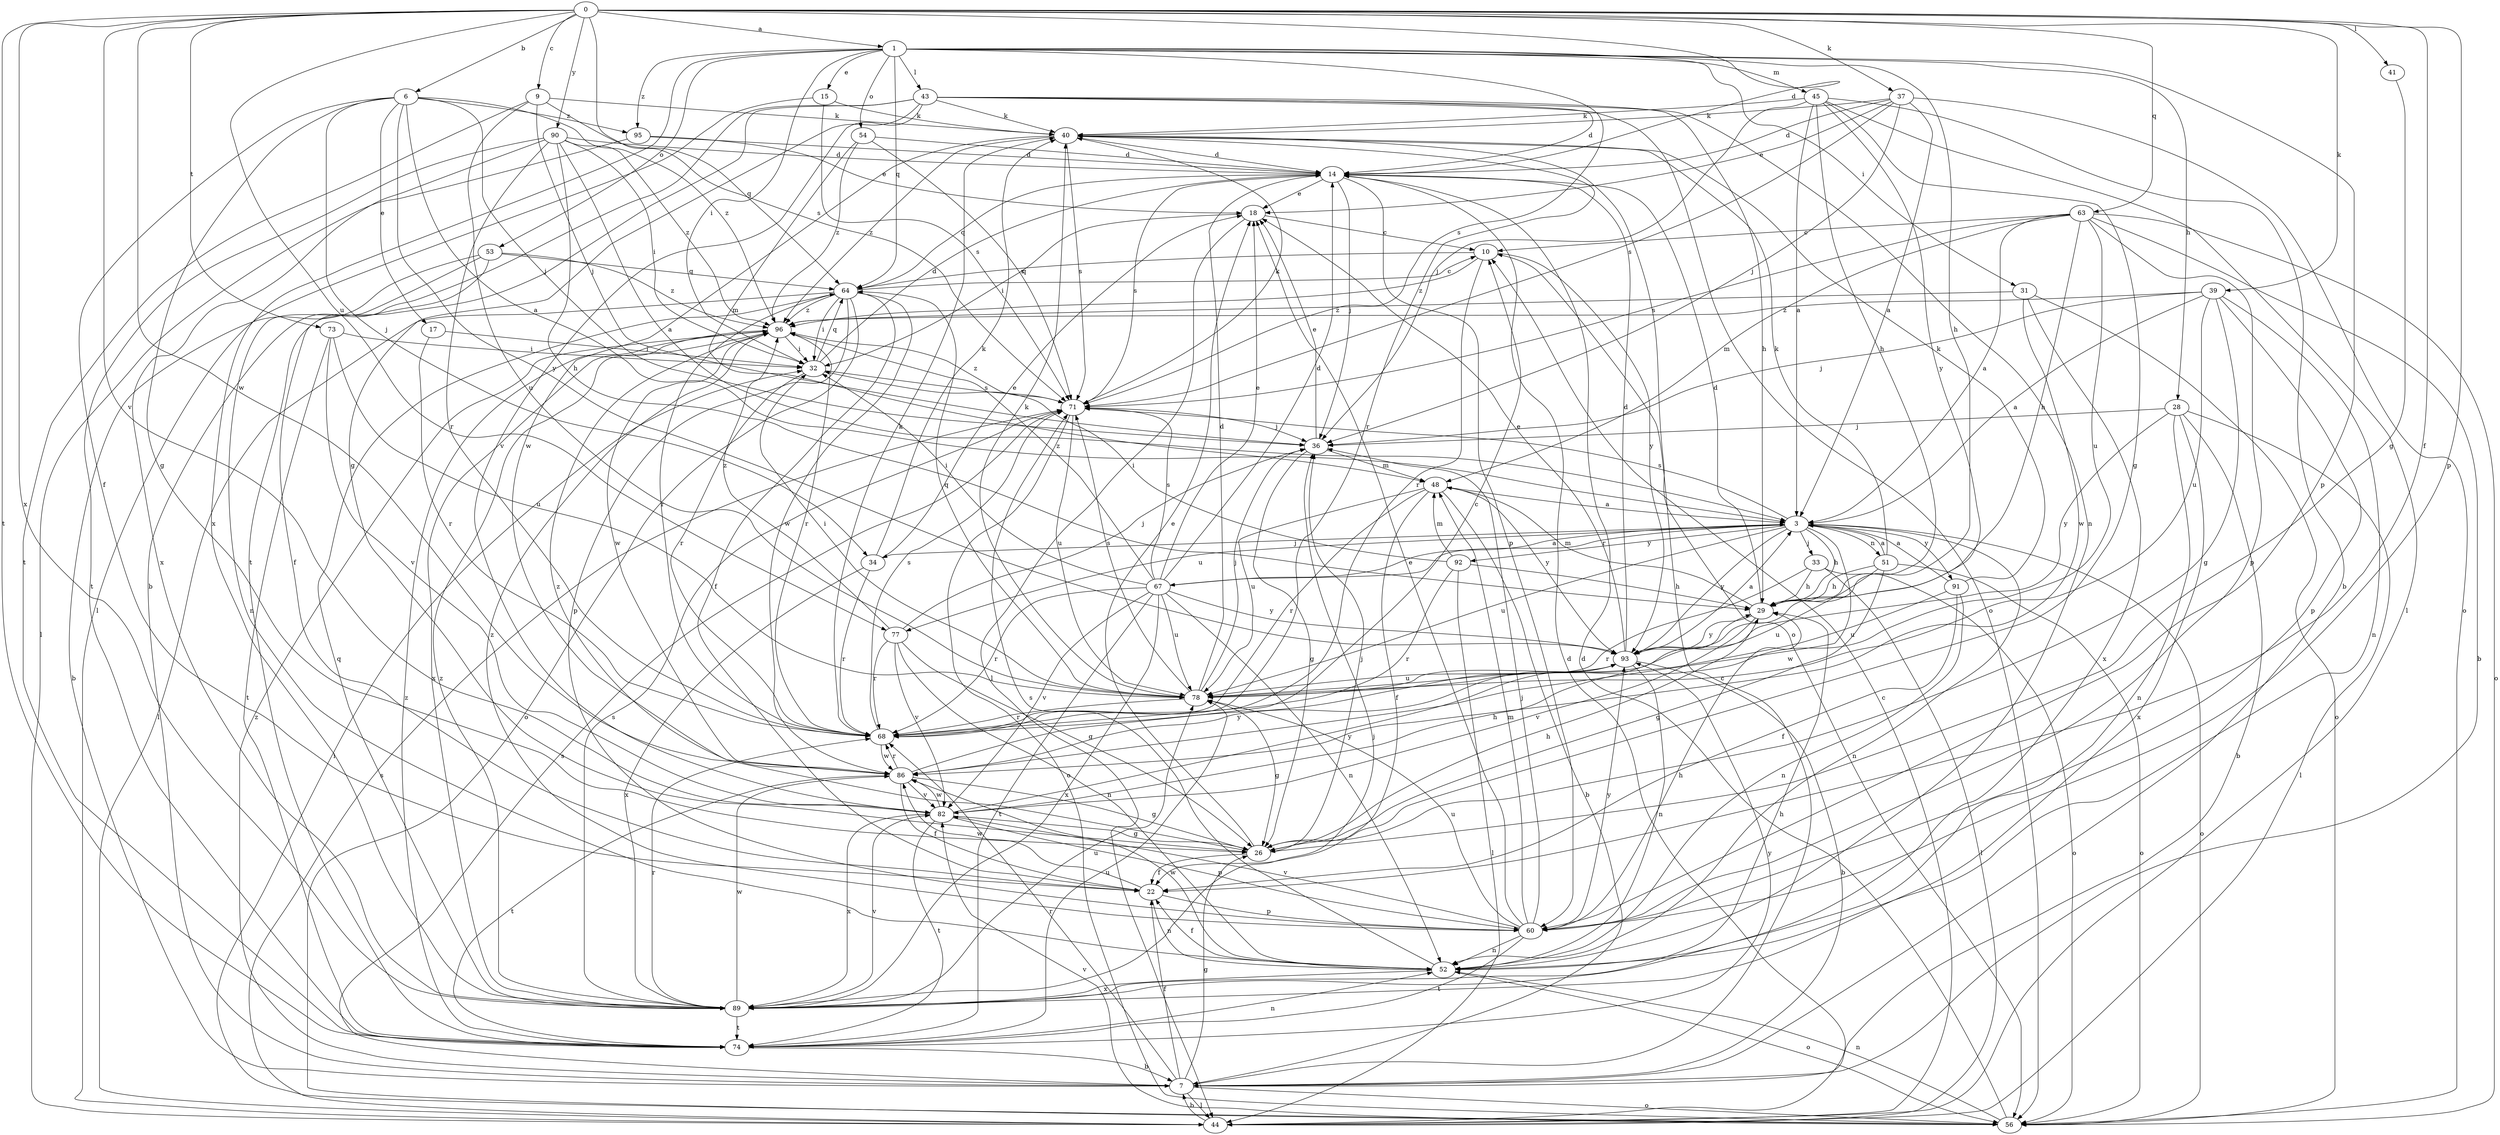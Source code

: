 strict digraph  {
0;
1;
3;
6;
7;
9;
10;
14;
15;
17;
18;
22;
26;
28;
29;
31;
32;
33;
34;
36;
37;
39;
40;
41;
43;
44;
45;
48;
51;
52;
53;
54;
56;
60;
63;
64;
67;
68;
71;
73;
74;
77;
78;
82;
86;
89;
90;
91;
92;
93;
95;
96;
0 -> 1  [label=a];
0 -> 6  [label=b];
0 -> 9  [label=c];
0 -> 14  [label=d];
0 -> 22  [label=f];
0 -> 37  [label=k];
0 -> 39  [label=k];
0 -> 41  [label=l];
0 -> 60  [label=p];
0 -> 63  [label=q];
0 -> 71  [label=s];
0 -> 73  [label=t];
0 -> 74  [label=t];
0 -> 77  [label=u];
0 -> 82  [label=v];
0 -> 86  [label=w];
0 -> 89  [label=x];
0 -> 90  [label=y];
1 -> 15  [label=e];
1 -> 28  [label=h];
1 -> 29  [label=h];
1 -> 31  [label=i];
1 -> 32  [label=i];
1 -> 43  [label=l];
1 -> 45  [label=m];
1 -> 53  [label=o];
1 -> 54  [label=o];
1 -> 60  [label=p];
1 -> 64  [label=q];
1 -> 71  [label=s];
1 -> 89  [label=x];
1 -> 95  [label=z];
3 -> 29  [label=h];
3 -> 33  [label=j];
3 -> 34  [label=j];
3 -> 51  [label=n];
3 -> 52  [label=n];
3 -> 56  [label=o];
3 -> 67  [label=r];
3 -> 71  [label=s];
3 -> 77  [label=u];
3 -> 78  [label=u];
3 -> 86  [label=w];
3 -> 91  [label=y];
3 -> 92  [label=y];
3 -> 93  [label=y];
6 -> 3  [label=a];
6 -> 17  [label=e];
6 -> 22  [label=f];
6 -> 26  [label=g];
6 -> 34  [label=j];
6 -> 36  [label=j];
6 -> 93  [label=y];
6 -> 95  [label=z];
6 -> 96  [label=z];
7 -> 10  [label=c];
7 -> 22  [label=f];
7 -> 26  [label=g];
7 -> 44  [label=l];
7 -> 56  [label=o];
7 -> 68  [label=r];
7 -> 71  [label=s];
7 -> 96  [label=z];
9 -> 36  [label=j];
9 -> 40  [label=k];
9 -> 64  [label=q];
9 -> 74  [label=t];
9 -> 78  [label=u];
10 -> 64  [label=q];
10 -> 68  [label=r];
10 -> 93  [label=y];
10 -> 96  [label=z];
14 -> 18  [label=e];
14 -> 36  [label=j];
14 -> 60  [label=p];
14 -> 64  [label=q];
14 -> 71  [label=s];
15 -> 40  [label=k];
15 -> 44  [label=l];
15 -> 71  [label=s];
17 -> 32  [label=i];
17 -> 68  [label=r];
18 -> 10  [label=c];
18 -> 32  [label=i];
18 -> 44  [label=l];
22 -> 52  [label=n];
22 -> 60  [label=p];
22 -> 86  [label=w];
26 -> 18  [label=e];
26 -> 22  [label=f];
26 -> 29  [label=h];
26 -> 36  [label=j];
26 -> 96  [label=z];
28 -> 7  [label=b];
28 -> 36  [label=j];
28 -> 44  [label=l];
28 -> 52  [label=n];
28 -> 89  [label=x];
28 -> 93  [label=y];
29 -> 14  [label=d];
29 -> 48  [label=m];
29 -> 82  [label=v];
29 -> 93  [label=y];
31 -> 56  [label=o];
31 -> 86  [label=w];
31 -> 89  [label=x];
31 -> 96  [label=z];
32 -> 14  [label=d];
32 -> 64  [label=q];
32 -> 68  [label=r];
32 -> 71  [label=s];
33 -> 29  [label=h];
33 -> 44  [label=l];
33 -> 56  [label=o];
33 -> 68  [label=r];
34 -> 18  [label=e];
34 -> 40  [label=k];
34 -> 68  [label=r];
34 -> 89  [label=x];
36 -> 18  [label=e];
36 -> 26  [label=g];
36 -> 48  [label=m];
37 -> 3  [label=a];
37 -> 14  [label=d];
37 -> 18  [label=e];
37 -> 36  [label=j];
37 -> 40  [label=k];
37 -> 56  [label=o];
37 -> 71  [label=s];
39 -> 3  [label=a];
39 -> 26  [label=g];
39 -> 36  [label=j];
39 -> 52  [label=n];
39 -> 60  [label=p];
39 -> 78  [label=u];
39 -> 96  [label=z];
40 -> 14  [label=d];
40 -> 56  [label=o];
40 -> 68  [label=r];
40 -> 71  [label=s];
40 -> 86  [label=w];
40 -> 96  [label=z];
41 -> 26  [label=g];
43 -> 7  [label=b];
43 -> 14  [label=d];
43 -> 26  [label=g];
43 -> 29  [label=h];
43 -> 40  [label=k];
43 -> 52  [label=n];
43 -> 56  [label=o];
43 -> 74  [label=t];
43 -> 82  [label=v];
44 -> 7  [label=b];
44 -> 10  [label=c];
44 -> 14  [label=d];
44 -> 71  [label=s];
45 -> 3  [label=a];
45 -> 7  [label=b];
45 -> 26  [label=g];
45 -> 29  [label=h];
45 -> 36  [label=j];
45 -> 40  [label=k];
45 -> 44  [label=l];
45 -> 93  [label=y];
48 -> 3  [label=a];
48 -> 7  [label=b];
48 -> 22  [label=f];
48 -> 68  [label=r];
48 -> 78  [label=u];
48 -> 93  [label=y];
51 -> 3  [label=a];
51 -> 26  [label=g];
51 -> 29  [label=h];
51 -> 40  [label=k];
51 -> 56  [label=o];
51 -> 78  [label=u];
52 -> 22  [label=f];
52 -> 56  [label=o];
52 -> 71  [label=s];
52 -> 86  [label=w];
52 -> 89  [label=x];
53 -> 7  [label=b];
53 -> 22  [label=f];
53 -> 52  [label=n];
53 -> 64  [label=q];
53 -> 96  [label=z];
54 -> 14  [label=d];
54 -> 48  [label=m];
54 -> 71  [label=s];
54 -> 96  [label=z];
56 -> 14  [label=d];
56 -> 32  [label=i];
56 -> 52  [label=n];
56 -> 82  [label=v];
60 -> 18  [label=e];
60 -> 29  [label=h];
60 -> 36  [label=j];
60 -> 48  [label=m];
60 -> 52  [label=n];
60 -> 74  [label=t];
60 -> 78  [label=u];
60 -> 82  [label=v];
60 -> 93  [label=y];
60 -> 96  [label=z];
63 -> 3  [label=a];
63 -> 7  [label=b];
63 -> 10  [label=c];
63 -> 29  [label=h];
63 -> 48  [label=m];
63 -> 56  [label=o];
63 -> 60  [label=p];
63 -> 71  [label=s];
63 -> 78  [label=u];
64 -> 10  [label=c];
64 -> 22  [label=f];
64 -> 32  [label=i];
64 -> 44  [label=l];
64 -> 56  [label=o];
64 -> 60  [label=p];
64 -> 68  [label=r];
64 -> 86  [label=w];
64 -> 96  [label=z];
67 -> 3  [label=a];
67 -> 14  [label=d];
67 -> 18  [label=e];
67 -> 32  [label=i];
67 -> 52  [label=n];
67 -> 68  [label=r];
67 -> 71  [label=s];
67 -> 74  [label=t];
67 -> 78  [label=u];
67 -> 82  [label=v];
67 -> 89  [label=x];
67 -> 93  [label=y];
67 -> 96  [label=z];
68 -> 40  [label=k];
68 -> 71  [label=s];
68 -> 86  [label=w];
71 -> 36  [label=j];
71 -> 40  [label=k];
71 -> 56  [label=o];
71 -> 78  [label=u];
71 -> 96  [label=z];
73 -> 32  [label=i];
73 -> 74  [label=t];
73 -> 78  [label=u];
73 -> 82  [label=v];
74 -> 7  [label=b];
74 -> 52  [label=n];
74 -> 78  [label=u];
74 -> 93  [label=y];
74 -> 96  [label=z];
77 -> 26  [label=g];
77 -> 36  [label=j];
77 -> 52  [label=n];
77 -> 68  [label=r];
77 -> 82  [label=v];
77 -> 96  [label=z];
78 -> 14  [label=d];
78 -> 26  [label=g];
78 -> 32  [label=i];
78 -> 36  [label=j];
78 -> 40  [label=k];
78 -> 64  [label=q];
78 -> 68  [label=r];
78 -> 71  [label=s];
82 -> 26  [label=g];
82 -> 29  [label=h];
82 -> 60  [label=p];
82 -> 74  [label=t];
82 -> 86  [label=w];
82 -> 89  [label=x];
82 -> 93  [label=y];
86 -> 10  [label=c];
86 -> 22  [label=f];
86 -> 26  [label=g];
86 -> 68  [label=r];
86 -> 74  [label=t];
86 -> 82  [label=v];
86 -> 93  [label=y];
89 -> 29  [label=h];
89 -> 36  [label=j];
89 -> 64  [label=q];
89 -> 68  [label=r];
89 -> 71  [label=s];
89 -> 74  [label=t];
89 -> 78  [label=u];
89 -> 82  [label=v];
89 -> 86  [label=w];
89 -> 96  [label=z];
90 -> 3  [label=a];
90 -> 14  [label=d];
90 -> 29  [label=h];
90 -> 32  [label=i];
90 -> 68  [label=r];
90 -> 74  [label=t];
90 -> 89  [label=x];
90 -> 96  [label=z];
91 -> 3  [label=a];
91 -> 22  [label=f];
91 -> 40  [label=k];
91 -> 52  [label=n];
91 -> 78  [label=u];
92 -> 29  [label=h];
92 -> 32  [label=i];
92 -> 44  [label=l];
92 -> 48  [label=m];
92 -> 68  [label=r];
93 -> 3  [label=a];
93 -> 7  [label=b];
93 -> 14  [label=d];
93 -> 18  [label=e];
93 -> 52  [label=n];
93 -> 78  [label=u];
95 -> 14  [label=d];
95 -> 18  [label=e];
95 -> 44  [label=l];
96 -> 32  [label=i];
96 -> 68  [label=r];
96 -> 86  [label=w];
96 -> 89  [label=x];
}
